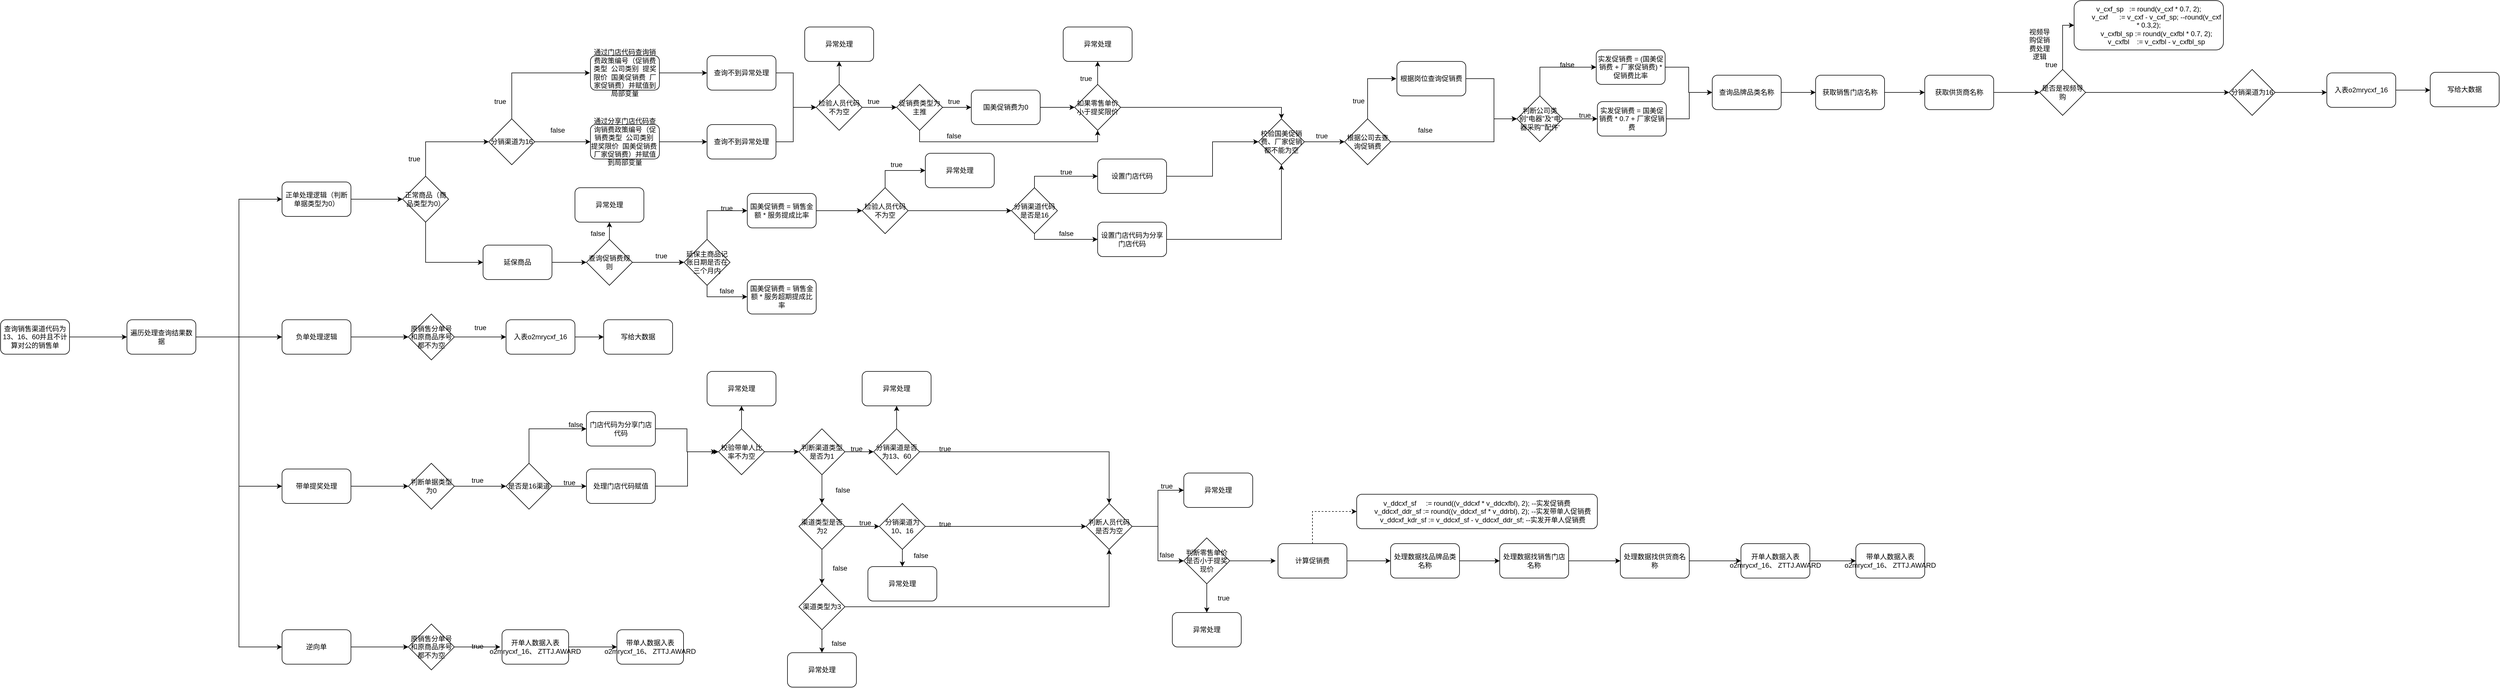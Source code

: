 <mxfile version="12.5.5" type="github"><diagram id="sqfs2KqlwmEzGdgoe-A-" name="Page-1"><mxGraphModel dx="1808" dy="1688" grid="1" gridSize="10" guides="1" tooltips="1" connect="1" arrows="1" fold="1" page="1" pageScale="1" pageWidth="827" pageHeight="1169" math="0" shadow="0"><root><mxCell id="0"/><mxCell id="1" parent="0"/><mxCell id="vy7Fm9Duxz5r3z1LCzuk-2" style="edgeStyle=orthogonalEdgeStyle;rounded=0;orthogonalLoop=1;jettySize=auto;html=1;" edge="1" parent="1" source="vy7Fm9Duxz5r3z1LCzuk-1"><mxGeometry relative="1" as="geometry"><mxPoint x="150" y="370" as="targetPoint"/></mxGeometry></mxCell><mxCell id="vy7Fm9Duxz5r3z1LCzuk-1" value="查询销售渠道代码为13、16、60并且不计算对公的销售单" style="rounded=1;whiteSpace=wrap;html=1;" vertex="1" parent="1"><mxGeometry x="-70" y="340" width="120" height="60" as="geometry"/></mxCell><mxCell id="vy7Fm9Duxz5r3z1LCzuk-9" style="edgeStyle=orthogonalEdgeStyle;rounded=0;orthogonalLoop=1;jettySize=auto;html=1;entryX=0;entryY=0.5;entryDx=0;entryDy=0;" edge="1" parent="1" source="vy7Fm9Duxz5r3z1LCzuk-3" target="vy7Fm9Duxz5r3z1LCzuk-6"><mxGeometry relative="1" as="geometry"/></mxCell><mxCell id="vy7Fm9Duxz5r3z1LCzuk-10" style="edgeStyle=orthogonalEdgeStyle;rounded=0;orthogonalLoop=1;jettySize=auto;html=1;entryX=0;entryY=0.5;entryDx=0;entryDy=0;" edge="1" parent="1" source="vy7Fm9Duxz5r3z1LCzuk-3" target="vy7Fm9Duxz5r3z1LCzuk-5"><mxGeometry relative="1" as="geometry"/></mxCell><mxCell id="vy7Fm9Duxz5r3z1LCzuk-11" style="edgeStyle=orthogonalEdgeStyle;rounded=0;orthogonalLoop=1;jettySize=auto;html=1;entryX=0;entryY=0.5;entryDx=0;entryDy=0;" edge="1" parent="1" source="vy7Fm9Duxz5r3z1LCzuk-3" target="vy7Fm9Duxz5r3z1LCzuk-7"><mxGeometry relative="1" as="geometry"/></mxCell><mxCell id="vy7Fm9Duxz5r3z1LCzuk-155" style="edgeStyle=orthogonalEdgeStyle;rounded=0;orthogonalLoop=1;jettySize=auto;html=1;entryX=0;entryY=0.5;entryDx=0;entryDy=0;" edge="1" parent="1" source="vy7Fm9Duxz5r3z1LCzuk-3" target="vy7Fm9Duxz5r3z1LCzuk-8"><mxGeometry relative="1" as="geometry"/></mxCell><mxCell id="vy7Fm9Duxz5r3z1LCzuk-3" value="遍历处理查询结果数据" style="rounded=1;whiteSpace=wrap;html=1;" vertex="1" parent="1"><mxGeometry x="150" y="340" width="120" height="60" as="geometry"/></mxCell><mxCell id="vy7Fm9Duxz5r3z1LCzuk-12" style="edgeStyle=orthogonalEdgeStyle;rounded=0;orthogonalLoop=1;jettySize=auto;html=1;" edge="1" parent="1" source="vy7Fm9Duxz5r3z1LCzuk-5"><mxGeometry relative="1" as="geometry"><mxPoint x="630" y="130" as="targetPoint"/></mxGeometry></mxCell><mxCell id="vy7Fm9Duxz5r3z1LCzuk-5" value="正单处理逻辑（判断单据类型为0）" style="rounded=1;whiteSpace=wrap;html=1;" vertex="1" parent="1"><mxGeometry x="420" y="100" width="120" height="60" as="geometry"/></mxCell><mxCell id="vy7Fm9Duxz5r3z1LCzuk-148" style="edgeStyle=orthogonalEdgeStyle;rounded=0;orthogonalLoop=1;jettySize=auto;html=1;" edge="1" parent="1" source="vy7Fm9Duxz5r3z1LCzuk-6"><mxGeometry relative="1" as="geometry"><mxPoint x="640" y="370" as="targetPoint"/></mxGeometry></mxCell><mxCell id="vy7Fm9Duxz5r3z1LCzuk-6" value="负单处理逻辑" style="rounded=1;whiteSpace=wrap;html=1;" vertex="1" parent="1"><mxGeometry x="420" y="340" width="120" height="60" as="geometry"/></mxCell><mxCell id="vy7Fm9Duxz5r3z1LCzuk-159" style="edgeStyle=orthogonalEdgeStyle;rounded=0;orthogonalLoop=1;jettySize=auto;html=1;" edge="1" parent="1" source="vy7Fm9Duxz5r3z1LCzuk-7"><mxGeometry relative="1" as="geometry"><mxPoint x="640" y="630" as="targetPoint"/></mxGeometry></mxCell><mxCell id="vy7Fm9Duxz5r3z1LCzuk-7" value="带单提奖处理" style="rounded=1;whiteSpace=wrap;html=1;" vertex="1" parent="1"><mxGeometry x="420" y="600" width="120" height="60" as="geometry"/></mxCell><mxCell id="vy7Fm9Duxz5r3z1LCzuk-238" style="edgeStyle=orthogonalEdgeStyle;rounded=0;orthogonalLoop=1;jettySize=auto;html=1;" edge="1" parent="1" source="vy7Fm9Duxz5r3z1LCzuk-8"><mxGeometry relative="1" as="geometry"><mxPoint x="640" y="910" as="targetPoint"/></mxGeometry></mxCell><mxCell id="vy7Fm9Duxz5r3z1LCzuk-8" value="逆向单" style="rounded=1;whiteSpace=wrap;html=1;" vertex="1" parent="1"><mxGeometry x="420" y="880" width="120" height="60" as="geometry"/></mxCell><mxCell id="vy7Fm9Duxz5r3z1LCzuk-14" style="edgeStyle=orthogonalEdgeStyle;rounded=0;orthogonalLoop=1;jettySize=auto;html=1;" edge="1" parent="1" source="vy7Fm9Duxz5r3z1LCzuk-13"><mxGeometry relative="1" as="geometry"><mxPoint x="780" y="30" as="targetPoint"/><Array as="points"><mxPoint x="670" y="30"/></Array></mxGeometry></mxCell><mxCell id="vy7Fm9Duxz5r3z1LCzuk-60" style="edgeStyle=orthogonalEdgeStyle;rounded=0;orthogonalLoop=1;jettySize=auto;html=1;entryX=0;entryY=0.5;entryDx=0;entryDy=0;" edge="1" parent="1" source="vy7Fm9Duxz5r3z1LCzuk-13" target="vy7Fm9Duxz5r3z1LCzuk-59"><mxGeometry relative="1" as="geometry"><Array as="points"><mxPoint x="670" y="240"/></Array></mxGeometry></mxCell><mxCell id="vy7Fm9Duxz5r3z1LCzuk-13" value="正常商品（商品类型为0）" style="rhombus;whiteSpace=wrap;html=1;" vertex="1" parent="1"><mxGeometry x="630" y="90" width="80" height="80" as="geometry"/></mxCell><mxCell id="vy7Fm9Duxz5r3z1LCzuk-17" value="true" style="text;html=1;align=center;verticalAlign=middle;resizable=0;points=[];autosize=1;" vertex="1" parent="1"><mxGeometry x="630" y="50" width="40" height="20" as="geometry"/></mxCell><mxCell id="vy7Fm9Duxz5r3z1LCzuk-19" style="edgeStyle=orthogonalEdgeStyle;rounded=0;orthogonalLoop=1;jettySize=auto;html=1;" edge="1" parent="1" source="vy7Fm9Duxz5r3z1LCzuk-18"><mxGeometry relative="1" as="geometry"><mxPoint x="956" y="-90" as="targetPoint"/><Array as="points"><mxPoint x="820" y="-90"/></Array></mxGeometry></mxCell><mxCell id="vy7Fm9Duxz5r3z1LCzuk-24" style="edgeStyle=orthogonalEdgeStyle;rounded=0;orthogonalLoop=1;jettySize=auto;html=1;entryX=0;entryY=0.5;entryDx=0;entryDy=0;" edge="1" parent="1" source="vy7Fm9Duxz5r3z1LCzuk-18" target="vy7Fm9Duxz5r3z1LCzuk-25"><mxGeometry relative="1" as="geometry"><mxPoint x="950" y="30" as="targetPoint"/></mxGeometry></mxCell><mxCell id="vy7Fm9Duxz5r3z1LCzuk-18" value="分销渠道为16" style="rhombus;whiteSpace=wrap;html=1;" vertex="1" parent="1"><mxGeometry x="780" y="-10" width="80" height="80" as="geometry"/></mxCell><mxCell id="vy7Fm9Duxz5r3z1LCzuk-22" style="edgeStyle=orthogonalEdgeStyle;rounded=0;orthogonalLoop=1;jettySize=auto;html=1;" edge="1" parent="1" source="vy7Fm9Duxz5r3z1LCzuk-20"><mxGeometry relative="1" as="geometry"><mxPoint x="1160" y="-90" as="targetPoint"/></mxGeometry></mxCell><mxCell id="vy7Fm9Duxz5r3z1LCzuk-20" value="通过门店代码查询销费政策编号（促销费类型&amp;nbsp; 公司类别&amp;nbsp; 提奖限价&amp;nbsp; 国美促销费&amp;nbsp; 厂家促销费）并赋值到局部变量" style="rounded=1;whiteSpace=wrap;html=1;" vertex="1" parent="1"><mxGeometry x="957" y="-120" width="120" height="60" as="geometry"/></mxCell><mxCell id="vy7Fm9Duxz5r3z1LCzuk-43" style="edgeStyle=orthogonalEdgeStyle;rounded=0;orthogonalLoop=1;jettySize=auto;html=1;entryX=0;entryY=0.5;entryDx=0;entryDy=0;" edge="1" parent="1" source="vy7Fm9Duxz5r3z1LCzuk-23" target="vy7Fm9Duxz5r3z1LCzuk-37"><mxGeometry relative="1" as="geometry"><Array as="points"><mxPoint x="1310" y="-90"/><mxPoint x="1310" y="-30"/></Array></mxGeometry></mxCell><mxCell id="vy7Fm9Duxz5r3z1LCzuk-23" value="查询不到异常处理" style="rounded=1;whiteSpace=wrap;html=1;" vertex="1" parent="1"><mxGeometry x="1160" y="-120" width="120" height="60" as="geometry"/></mxCell><mxCell id="vy7Fm9Duxz5r3z1LCzuk-28" style="edgeStyle=orthogonalEdgeStyle;rounded=0;orthogonalLoop=1;jettySize=auto;html=1;" edge="1" parent="1" source="vy7Fm9Duxz5r3z1LCzuk-25"><mxGeometry relative="1" as="geometry"><mxPoint x="1160" y="30" as="targetPoint"/></mxGeometry></mxCell><mxCell id="vy7Fm9Duxz5r3z1LCzuk-25" value="通过分享门店代码查询销费政策编号（促销费类型&amp;nbsp; 公司类别&amp;nbsp; 提奖限价&amp;nbsp; 国美促销费&amp;nbsp; 厂家促销费）并赋值到局部变量" style="rounded=1;whiteSpace=wrap;html=1;" vertex="1" parent="1"><mxGeometry x="957" width="120" height="60" as="geometry"/></mxCell><mxCell id="vy7Fm9Duxz5r3z1LCzuk-44" style="edgeStyle=orthogonalEdgeStyle;rounded=0;orthogonalLoop=1;jettySize=auto;html=1;" edge="1" parent="1" source="vy7Fm9Duxz5r3z1LCzuk-29"><mxGeometry relative="1" as="geometry"><mxPoint x="1350" y="-30" as="targetPoint"/><Array as="points"><mxPoint x="1310" y="30"/><mxPoint x="1310" y="-30"/></Array></mxGeometry></mxCell><mxCell id="vy7Fm9Duxz5r3z1LCzuk-29" value="查询不到异常处理" style="rounded=1;whiteSpace=wrap;html=1;" vertex="1" parent="1"><mxGeometry x="1160" width="120" height="60" as="geometry"/></mxCell><mxCell id="vy7Fm9Duxz5r3z1LCzuk-30" value="true" style="text;html=1;strokeColor=none;fillColor=none;align=center;verticalAlign=middle;whiteSpace=wrap;rounded=0;" vertex="1" parent="1"><mxGeometry x="780" y="-50" width="40" height="20" as="geometry"/></mxCell><mxCell id="vy7Fm9Duxz5r3z1LCzuk-31" value="false" style="text;html=1;strokeColor=none;fillColor=none;align=center;verticalAlign=middle;whiteSpace=wrap;rounded=0;" vertex="1" parent="1"><mxGeometry x="880" width="40" height="20" as="geometry"/></mxCell><mxCell id="vy7Fm9Duxz5r3z1LCzuk-38" style="edgeStyle=orthogonalEdgeStyle;rounded=0;orthogonalLoop=1;jettySize=auto;html=1;" edge="1" parent="1" source="vy7Fm9Duxz5r3z1LCzuk-37"><mxGeometry relative="1" as="geometry"><mxPoint x="1490" y="-30" as="targetPoint"/></mxGeometry></mxCell><mxCell id="vy7Fm9Duxz5r3z1LCzuk-46" style="edgeStyle=orthogonalEdgeStyle;rounded=0;orthogonalLoop=1;jettySize=auto;html=1;" edge="1" parent="1" source="vy7Fm9Duxz5r3z1LCzuk-37"><mxGeometry relative="1" as="geometry"><mxPoint x="1390" y="-110" as="targetPoint"/></mxGeometry></mxCell><mxCell id="vy7Fm9Duxz5r3z1LCzuk-37" value="检验人员代码不为空" style="rhombus;whiteSpace=wrap;html=1;" vertex="1" parent="1"><mxGeometry x="1350" y="-70" width="80" height="80" as="geometry"/></mxCell><mxCell id="vy7Fm9Duxz5r3z1LCzuk-40" style="edgeStyle=orthogonalEdgeStyle;rounded=0;orthogonalLoop=1;jettySize=auto;html=1;" edge="1" parent="1" source="vy7Fm9Duxz5r3z1LCzuk-39"><mxGeometry relative="1" as="geometry"><mxPoint x="1620" y="-30" as="targetPoint"/></mxGeometry></mxCell><mxCell id="vy7Fm9Duxz5r3z1LCzuk-52" style="edgeStyle=orthogonalEdgeStyle;rounded=0;orthogonalLoop=1;jettySize=auto;html=1;entryX=0.5;entryY=1;entryDx=0;entryDy=0;" edge="1" parent="1" source="vy7Fm9Duxz5r3z1LCzuk-39" target="vy7Fm9Duxz5r3z1LCzuk-49"><mxGeometry relative="1" as="geometry"><Array as="points"><mxPoint x="1530" y="30"/><mxPoint x="1840" y="30"/></Array></mxGeometry></mxCell><mxCell id="vy7Fm9Duxz5r3z1LCzuk-39" value="促销费类型为主推" style="rhombus;whiteSpace=wrap;html=1;" vertex="1" parent="1"><mxGeometry x="1490" y="-70" width="80" height="80" as="geometry"/></mxCell><mxCell id="vy7Fm9Duxz5r3z1LCzuk-41" value="true" style="text;html=1;strokeColor=none;fillColor=none;align=center;verticalAlign=middle;whiteSpace=wrap;rounded=0;" vertex="1" parent="1"><mxGeometry x="1570" y="-50" width="40" height="20" as="geometry"/></mxCell><mxCell id="vy7Fm9Duxz5r3z1LCzuk-48" style="edgeStyle=orthogonalEdgeStyle;rounded=0;orthogonalLoop=1;jettySize=auto;html=1;" edge="1" parent="1" source="vy7Fm9Duxz5r3z1LCzuk-42"><mxGeometry relative="1" as="geometry"><mxPoint x="1800" y="-30" as="targetPoint"/></mxGeometry></mxCell><mxCell id="vy7Fm9Duxz5r3z1LCzuk-42" value="国美促销费为0" style="rounded=1;whiteSpace=wrap;html=1;" vertex="1" parent="1"><mxGeometry x="1620" y="-60" width="120" height="60" as="geometry"/></mxCell><mxCell id="vy7Fm9Duxz5r3z1LCzuk-45" value="true" style="text;html=1;strokeColor=none;fillColor=none;align=center;verticalAlign=middle;whiteSpace=wrap;rounded=0;" vertex="1" parent="1"><mxGeometry x="1430" y="-50" width="40" height="20" as="geometry"/></mxCell><mxCell id="vy7Fm9Duxz5r3z1LCzuk-47" value="异常处理" style="rounded=1;whiteSpace=wrap;html=1;" vertex="1" parent="1"><mxGeometry x="1330" y="-170" width="120" height="60" as="geometry"/></mxCell><mxCell id="vy7Fm9Duxz5r3z1LCzuk-53" style="edgeStyle=orthogonalEdgeStyle;rounded=0;orthogonalLoop=1;jettySize=auto;html=1;" edge="1" parent="1" source="vy7Fm9Duxz5r3z1LCzuk-49"><mxGeometry relative="1" as="geometry"><mxPoint x="1840" y="-110" as="targetPoint"/></mxGeometry></mxCell><mxCell id="vy7Fm9Duxz5r3z1LCzuk-101" style="edgeStyle=orthogonalEdgeStyle;rounded=0;orthogonalLoop=1;jettySize=auto;html=1;entryX=0.5;entryY=0;entryDx=0;entryDy=0;" edge="1" parent="1" source="vy7Fm9Duxz5r3z1LCzuk-49" target="vy7Fm9Duxz5r3z1LCzuk-100"><mxGeometry relative="1" as="geometry"/></mxCell><mxCell id="vy7Fm9Duxz5r3z1LCzuk-49" value="如果零售单价小于提奖限价" style="rhombus;whiteSpace=wrap;html=1;" vertex="1" parent="1"><mxGeometry x="1800" y="-70" width="80" height="80" as="geometry"/></mxCell><mxCell id="vy7Fm9Duxz5r3z1LCzuk-51" value="false" style="text;html=1;strokeColor=none;fillColor=none;align=center;verticalAlign=middle;whiteSpace=wrap;rounded=0;" vertex="1" parent="1"><mxGeometry x="1570" y="10" width="40" height="20" as="geometry"/></mxCell><mxCell id="vy7Fm9Duxz5r3z1LCzuk-54" value="异常处理" style="rounded=1;whiteSpace=wrap;html=1;" vertex="1" parent="1"><mxGeometry x="1780" y="-170" width="120" height="60" as="geometry"/></mxCell><mxCell id="vy7Fm9Duxz5r3z1LCzuk-55" value="true" style="text;html=1;strokeColor=none;fillColor=none;align=center;verticalAlign=middle;whiteSpace=wrap;rounded=0;" vertex="1" parent="1"><mxGeometry x="1800" y="-90" width="40" height="20" as="geometry"/></mxCell><mxCell id="vy7Fm9Duxz5r3z1LCzuk-61" style="edgeStyle=orthogonalEdgeStyle;rounded=0;orthogonalLoop=1;jettySize=auto;html=1;" edge="1" parent="1" source="vy7Fm9Duxz5r3z1LCzuk-59"><mxGeometry relative="1" as="geometry"><mxPoint x="950" y="240" as="targetPoint"/></mxGeometry></mxCell><mxCell id="vy7Fm9Duxz5r3z1LCzuk-59" value="延保商品" style="rounded=1;whiteSpace=wrap;html=1;" vertex="1" parent="1"><mxGeometry x="770" y="210" width="120" height="60" as="geometry"/></mxCell><mxCell id="vy7Fm9Duxz5r3z1LCzuk-64" style="edgeStyle=orthogonalEdgeStyle;rounded=0;orthogonalLoop=1;jettySize=auto;html=1;" edge="1" parent="1" source="vy7Fm9Duxz5r3z1LCzuk-62"><mxGeometry relative="1" as="geometry"><mxPoint x="990" y="170" as="targetPoint"/></mxGeometry></mxCell><mxCell id="vy7Fm9Duxz5r3z1LCzuk-68" style="edgeStyle=orthogonalEdgeStyle;rounded=0;orthogonalLoop=1;jettySize=auto;html=1;" edge="1" parent="1" source="vy7Fm9Duxz5r3z1LCzuk-62"><mxGeometry relative="1" as="geometry"><mxPoint x="1120" y="240" as="targetPoint"/></mxGeometry></mxCell><mxCell id="vy7Fm9Duxz5r3z1LCzuk-62" value="查询促销费规则" style="rhombus;whiteSpace=wrap;html=1;" vertex="1" parent="1"><mxGeometry x="950" y="200" width="80" height="80" as="geometry"/></mxCell><mxCell id="vy7Fm9Duxz5r3z1LCzuk-65" value="false" style="text;html=1;strokeColor=none;fillColor=none;align=center;verticalAlign=middle;whiteSpace=wrap;rounded=0;" vertex="1" parent="1"><mxGeometry x="950" y="180" width="40" height="20" as="geometry"/></mxCell><mxCell id="vy7Fm9Duxz5r3z1LCzuk-66" value="异常处理" style="rounded=1;whiteSpace=wrap;html=1;" vertex="1" parent="1"><mxGeometry x="930" y="110" width="120" height="60" as="geometry"/></mxCell><mxCell id="vy7Fm9Duxz5r3z1LCzuk-69" value="true" style="text;html=1;align=center;verticalAlign=middle;resizable=0;points=[];autosize=1;" vertex="1" parent="1"><mxGeometry x="1060" y="219" width="40" height="20" as="geometry"/></mxCell><mxCell id="vy7Fm9Duxz5r3z1LCzuk-72" style="edgeStyle=orthogonalEdgeStyle;rounded=0;orthogonalLoop=1;jettySize=auto;html=1;entryX=0;entryY=0.5;entryDx=0;entryDy=0;" edge="1" parent="1" source="vy7Fm9Duxz5r3z1LCzuk-71" target="vy7Fm9Duxz5r3z1LCzuk-73"><mxGeometry relative="1" as="geometry"><mxPoint x="1160" y="150" as="targetPoint"/><Array as="points"><mxPoint x="1160" y="150"/></Array></mxGeometry></mxCell><mxCell id="vy7Fm9Duxz5r3z1LCzuk-78" style="edgeStyle=orthogonalEdgeStyle;rounded=0;orthogonalLoop=1;jettySize=auto;html=1;entryX=0;entryY=0.5;entryDx=0;entryDy=0;" edge="1" parent="1" source="vy7Fm9Duxz5r3z1LCzuk-71" target="vy7Fm9Duxz5r3z1LCzuk-76"><mxGeometry relative="1" as="geometry"><Array as="points"><mxPoint x="1160" y="300"/></Array></mxGeometry></mxCell><mxCell id="vy7Fm9Duxz5r3z1LCzuk-71" value="延保主商品记账日期是否在三个月内" style="rhombus;whiteSpace=wrap;html=1;" vertex="1" parent="1"><mxGeometry x="1120" y="200" width="80" height="80" as="geometry"/></mxCell><mxCell id="vy7Fm9Duxz5r3z1LCzuk-80" style="edgeStyle=orthogonalEdgeStyle;rounded=0;orthogonalLoop=1;jettySize=auto;html=1;" edge="1" parent="1" source="vy7Fm9Duxz5r3z1LCzuk-73"><mxGeometry relative="1" as="geometry"><mxPoint x="1430" y="150" as="targetPoint"/></mxGeometry></mxCell><mxCell id="vy7Fm9Duxz5r3z1LCzuk-73" value="国美促销费 = 销售金额 * 服务提成比率" style="rounded=1;whiteSpace=wrap;html=1;" vertex="1" parent="1"><mxGeometry x="1230" y="120" width="120" height="60" as="geometry"/></mxCell><mxCell id="vy7Fm9Duxz5r3z1LCzuk-74" value="true" style="text;html=1;align=center;verticalAlign=middle;resizable=0;points=[];autosize=1;" vertex="1" parent="1"><mxGeometry x="1174" y="136" width="40" height="20" as="geometry"/></mxCell><mxCell id="vy7Fm9Duxz5r3z1LCzuk-76" value="国美促销费 = 销售金额 * 服务超期提成比率" style="rounded=1;whiteSpace=wrap;html=1;" vertex="1" parent="1"><mxGeometry x="1230" y="270" width="120" height="60" as="geometry"/></mxCell><mxCell id="vy7Fm9Duxz5r3z1LCzuk-79" value="false" style="text;html=1;align=center;verticalAlign=middle;resizable=0;points=[];autosize=1;" vertex="1" parent="1"><mxGeometry x="1174" y="280" width="40" height="20" as="geometry"/></mxCell><mxCell id="vy7Fm9Duxz5r3z1LCzuk-83" style="edgeStyle=orthogonalEdgeStyle;rounded=0;orthogonalLoop=1;jettySize=auto;html=1;entryX=0;entryY=0.5;entryDx=0;entryDy=0;" edge="1" parent="1" source="vy7Fm9Duxz5r3z1LCzuk-81" target="vy7Fm9Duxz5r3z1LCzuk-82"><mxGeometry relative="1" as="geometry"><Array as="points"><mxPoint x="1470" y="80"/></Array></mxGeometry></mxCell><mxCell id="vy7Fm9Duxz5r3z1LCzuk-87" style="edgeStyle=orthogonalEdgeStyle;rounded=0;orthogonalLoop=1;jettySize=auto;html=1;" edge="1" parent="1" source="vy7Fm9Duxz5r3z1LCzuk-81"><mxGeometry relative="1" as="geometry"><mxPoint x="1690" y="150" as="targetPoint"/></mxGeometry></mxCell><mxCell id="vy7Fm9Duxz5r3z1LCzuk-81" value="检验人员代码不为空" style="rhombus;whiteSpace=wrap;html=1;" vertex="1" parent="1"><mxGeometry x="1430" y="110" width="80" height="80" as="geometry"/></mxCell><mxCell id="vy7Fm9Duxz5r3z1LCzuk-82" value="异常处理" style="rounded=1;whiteSpace=wrap;html=1;" vertex="1" parent="1"><mxGeometry x="1540" y="50" width="120" height="60" as="geometry"/></mxCell><mxCell id="vy7Fm9Duxz5r3z1LCzuk-84" value="true" style="text;html=1;strokeColor=none;fillColor=none;align=center;verticalAlign=middle;whiteSpace=wrap;rounded=0;" vertex="1" parent="1"><mxGeometry x="1470" y="60" width="40" height="20" as="geometry"/></mxCell><mxCell id="vy7Fm9Duxz5r3z1LCzuk-90" style="edgeStyle=orthogonalEdgeStyle;rounded=0;orthogonalLoop=1;jettySize=auto;html=1;" edge="1" parent="1" source="vy7Fm9Duxz5r3z1LCzuk-88"><mxGeometry relative="1" as="geometry"><mxPoint x="1840" y="90" as="targetPoint"/><Array as="points"><mxPoint x="1730" y="90"/></Array></mxGeometry></mxCell><mxCell id="vy7Fm9Duxz5r3z1LCzuk-94" style="edgeStyle=orthogonalEdgeStyle;rounded=0;orthogonalLoop=1;jettySize=auto;html=1;" edge="1" parent="1" source="vy7Fm9Duxz5r3z1LCzuk-88" target="vy7Fm9Duxz5r3z1LCzuk-93"><mxGeometry relative="1" as="geometry"><Array as="points"><mxPoint x="1730" y="200"/></Array></mxGeometry></mxCell><mxCell id="vy7Fm9Duxz5r3z1LCzuk-88" value="分销渠道代码是否是16" style="rhombus;whiteSpace=wrap;html=1;" vertex="1" parent="1"><mxGeometry x="1690" y="110" width="80" height="80" as="geometry"/></mxCell><mxCell id="vy7Fm9Duxz5r3z1LCzuk-102" style="edgeStyle=orthogonalEdgeStyle;rounded=0;orthogonalLoop=1;jettySize=auto;html=1;entryX=0;entryY=0.5;entryDx=0;entryDy=0;" edge="1" parent="1" source="vy7Fm9Duxz5r3z1LCzuk-91" target="vy7Fm9Duxz5r3z1LCzuk-100"><mxGeometry relative="1" as="geometry"/></mxCell><mxCell id="vy7Fm9Duxz5r3z1LCzuk-91" value="设置门店代码" style="rounded=1;whiteSpace=wrap;html=1;" vertex="1" parent="1"><mxGeometry x="1840" y="60" width="120" height="60" as="geometry"/></mxCell><mxCell id="vy7Fm9Duxz5r3z1LCzuk-92" value="true" style="text;html=1;align=center;verticalAlign=middle;resizable=0;points=[];autosize=1;" vertex="1" parent="1"><mxGeometry x="1765" y="73" width="40" height="20" as="geometry"/></mxCell><mxCell id="vy7Fm9Duxz5r3z1LCzuk-103" style="edgeStyle=orthogonalEdgeStyle;rounded=0;orthogonalLoop=1;jettySize=auto;html=1;entryX=0.5;entryY=1;entryDx=0;entryDy=0;" edge="1" parent="1" source="vy7Fm9Duxz5r3z1LCzuk-93" target="vy7Fm9Duxz5r3z1LCzuk-100"><mxGeometry relative="1" as="geometry"/></mxCell><mxCell id="vy7Fm9Duxz5r3z1LCzuk-93" value="设置门店代码为分享门店代码" style="rounded=1;whiteSpace=wrap;html=1;" vertex="1" parent="1"><mxGeometry x="1840" y="170" width="120" height="60" as="geometry"/></mxCell><mxCell id="vy7Fm9Duxz5r3z1LCzuk-99" value="false" style="text;html=1;align=center;verticalAlign=middle;resizable=0;points=[];autosize=1;" vertex="1" parent="1"><mxGeometry x="1765" y="180" width="40" height="20" as="geometry"/></mxCell><mxCell id="vy7Fm9Duxz5r3z1LCzuk-104" style="edgeStyle=orthogonalEdgeStyle;rounded=0;orthogonalLoop=1;jettySize=auto;html=1;" edge="1" parent="1" source="vy7Fm9Duxz5r3z1LCzuk-100"><mxGeometry relative="1" as="geometry"><mxPoint x="2270" y="30" as="targetPoint"/></mxGeometry></mxCell><mxCell id="vy7Fm9Duxz5r3z1LCzuk-100" value="校验国美促销费、厂家促销都不能为空" style="rhombus;whiteSpace=wrap;html=1;" vertex="1" parent="1"><mxGeometry x="2120" y="-10" width="80" height="80" as="geometry"/></mxCell><mxCell id="vy7Fm9Duxz5r3z1LCzuk-105" value="true" style="text;html=1;align=center;verticalAlign=middle;resizable=0;points=[];autosize=1;" vertex="1" parent="1"><mxGeometry x="2210" y="10" width="40" height="20" as="geometry"/></mxCell><mxCell id="vy7Fm9Duxz5r3z1LCzuk-111" style="edgeStyle=orthogonalEdgeStyle;rounded=0;orthogonalLoop=1;jettySize=auto;html=1;" edge="1" parent="1" source="vy7Fm9Duxz5r3z1LCzuk-106"><mxGeometry relative="1" as="geometry"><mxPoint x="2360" y="-80" as="targetPoint"/><Array as="points"><mxPoint x="2310" y="-80"/></Array></mxGeometry></mxCell><mxCell id="vy7Fm9Duxz5r3z1LCzuk-115" style="edgeStyle=orthogonalEdgeStyle;rounded=0;orthogonalLoop=1;jettySize=auto;html=1;" edge="1" parent="1" source="vy7Fm9Duxz5r3z1LCzuk-106"><mxGeometry relative="1" as="geometry"><mxPoint x="2570" y="-10" as="targetPoint"/><Array as="points"><mxPoint x="2530" y="30"/><mxPoint x="2530" y="-10"/></Array></mxGeometry></mxCell><mxCell id="vy7Fm9Duxz5r3z1LCzuk-106" value="根据公司去查询促销费" style="rhombus;whiteSpace=wrap;html=1;" vertex="1" parent="1"><mxGeometry x="2270" y="-10" width="80" height="80" as="geometry"/></mxCell><mxCell id="vy7Fm9Duxz5r3z1LCzuk-114" style="edgeStyle=orthogonalEdgeStyle;rounded=0;orthogonalLoop=1;jettySize=auto;html=1;entryX=0;entryY=0.5;entryDx=0;entryDy=0;" edge="1" parent="1" source="vy7Fm9Duxz5r3z1LCzuk-109" target="vy7Fm9Duxz5r3z1LCzuk-113"><mxGeometry relative="1" as="geometry"><Array as="points"><mxPoint x="2530" y="-80"/><mxPoint x="2530" y="-10"/></Array></mxGeometry></mxCell><mxCell id="vy7Fm9Duxz5r3z1LCzuk-109" value="根据岗位查询促销费" style="rounded=1;whiteSpace=wrap;html=1;" vertex="1" parent="1"><mxGeometry x="2361" y="-110" width="120" height="60" as="geometry"/></mxCell><mxCell id="vy7Fm9Duxz5r3z1LCzuk-110" value="false" style="text;html=1;align=center;verticalAlign=middle;resizable=0;points=[];autosize=1;" vertex="1" parent="1"><mxGeometry x="2390" width="40" height="20" as="geometry"/></mxCell><mxCell id="vy7Fm9Duxz5r3z1LCzuk-112" value="true" style="text;html=1;align=center;verticalAlign=middle;resizable=0;points=[];autosize=1;" vertex="1" parent="1"><mxGeometry x="2274" y="-51" width="40" height="20" as="geometry"/></mxCell><mxCell id="vy7Fm9Duxz5r3z1LCzuk-116" style="edgeStyle=orthogonalEdgeStyle;rounded=0;orthogonalLoop=1;jettySize=auto;html=1;" edge="1" parent="1" source="vy7Fm9Duxz5r3z1LCzuk-113"><mxGeometry relative="1" as="geometry"><mxPoint x="2710" y="-10" as="targetPoint"/></mxGeometry></mxCell><mxCell id="vy7Fm9Duxz5r3z1LCzuk-121" style="edgeStyle=orthogonalEdgeStyle;rounded=0;orthogonalLoop=1;jettySize=auto;html=1;entryX=0;entryY=0.5;entryDx=0;entryDy=0;" edge="1" parent="1" source="vy7Fm9Duxz5r3z1LCzuk-113" target="vy7Fm9Duxz5r3z1LCzuk-120"><mxGeometry relative="1" as="geometry"><Array as="points"><mxPoint x="2610" y="-100"/></Array></mxGeometry></mxCell><mxCell id="vy7Fm9Duxz5r3z1LCzuk-113" value="判断公司类别“电器”及“电器采购”'配件'" style="rhombus;whiteSpace=wrap;html=1;" vertex="1" parent="1"><mxGeometry x="2570" y="-50" width="80" height="80" as="geometry"/></mxCell><mxCell id="vy7Fm9Duxz5r3z1LCzuk-126" style="edgeStyle=orthogonalEdgeStyle;rounded=0;orthogonalLoop=1;jettySize=auto;html=1;entryX=0;entryY=0.5;entryDx=0;entryDy=0;" edge="1" parent="1" source="vy7Fm9Duxz5r3z1LCzuk-117" target="vy7Fm9Duxz5r3z1LCzuk-124"><mxGeometry relative="1" as="geometry"/></mxCell><mxCell id="vy7Fm9Duxz5r3z1LCzuk-117" value="实发促销费 = 国美促销费 * 0.7 + 厂家促销费" style="rounded=1;whiteSpace=wrap;html=1;" vertex="1" parent="1"><mxGeometry x="2710" y="-40" width="120" height="60" as="geometry"/></mxCell><mxCell id="vy7Fm9Duxz5r3z1LCzuk-118" value="true" style="text;html=1;align=center;verticalAlign=middle;resizable=0;points=[];autosize=1;" vertex="1" parent="1"><mxGeometry x="2668" y="-26" width="40" height="20" as="geometry"/></mxCell><mxCell id="vy7Fm9Duxz5r3z1LCzuk-125" style="edgeStyle=orthogonalEdgeStyle;rounded=0;orthogonalLoop=1;jettySize=auto;html=1;entryX=0;entryY=0.5;entryDx=0;entryDy=0;" edge="1" parent="1" source="vy7Fm9Duxz5r3z1LCzuk-120" target="vy7Fm9Duxz5r3z1LCzuk-124"><mxGeometry relative="1" as="geometry"/></mxCell><mxCell id="vy7Fm9Duxz5r3z1LCzuk-120" value="实发促销费 = (国美促销费 + 厂家促销费) * 促销费比率" style="rounded=1;whiteSpace=wrap;html=1;" vertex="1" parent="1"><mxGeometry x="2708" y="-130" width="120" height="60" as="geometry"/></mxCell><mxCell id="vy7Fm9Duxz5r3z1LCzuk-122" value="false" style="text;html=1;align=center;verticalAlign=middle;resizable=0;points=[];autosize=1;" vertex="1" parent="1"><mxGeometry x="2637" y="-114" width="40" height="20" as="geometry"/></mxCell><mxCell id="vy7Fm9Duxz5r3z1LCzuk-127" style="edgeStyle=orthogonalEdgeStyle;rounded=0;orthogonalLoop=1;jettySize=auto;html=1;" edge="1" parent="1" source="vy7Fm9Duxz5r3z1LCzuk-124"><mxGeometry relative="1" as="geometry"><mxPoint x="3090" y="-56" as="targetPoint"/></mxGeometry></mxCell><mxCell id="vy7Fm9Duxz5r3z1LCzuk-124" value="查询品牌品类名称" style="rounded=1;whiteSpace=wrap;html=1;" vertex="1" parent="1"><mxGeometry x="2910" y="-86" width="120" height="60" as="geometry"/></mxCell><mxCell id="vy7Fm9Duxz5r3z1LCzuk-129" style="edgeStyle=orthogonalEdgeStyle;rounded=0;orthogonalLoop=1;jettySize=auto;html=1;" edge="1" parent="1" source="vy7Fm9Duxz5r3z1LCzuk-128"><mxGeometry relative="1" as="geometry"><mxPoint x="3280" y="-56" as="targetPoint"/></mxGeometry></mxCell><mxCell id="vy7Fm9Duxz5r3z1LCzuk-128" value="获取销售门店名称" style="rounded=1;whiteSpace=wrap;html=1;" vertex="1" parent="1"><mxGeometry x="3090" y="-86" width="120" height="60" as="geometry"/></mxCell><mxCell id="vy7Fm9Duxz5r3z1LCzuk-132" style="edgeStyle=orthogonalEdgeStyle;rounded=0;orthogonalLoop=1;jettySize=auto;html=1;entryX=0;entryY=0.5;entryDx=0;entryDy=0;" edge="1" parent="1" source="vy7Fm9Duxz5r3z1LCzuk-130"><mxGeometry relative="1" as="geometry"><mxPoint x="3480" y="-56" as="targetPoint"/></mxGeometry></mxCell><mxCell id="vy7Fm9Duxz5r3z1LCzuk-130" value="获取供货商名称" style="rounded=1;whiteSpace=wrap;html=1;" vertex="1" parent="1"><mxGeometry x="3280" y="-86" width="120" height="60" as="geometry"/></mxCell><mxCell id="vy7Fm9Duxz5r3z1LCzuk-138" style="edgeStyle=orthogonalEdgeStyle;rounded=0;orthogonalLoop=1;jettySize=auto;html=1;entryX=0;entryY=0.5;entryDx=0;entryDy=0;" edge="1" parent="1" source="vy7Fm9Duxz5r3z1LCzuk-133" target="vy7Fm9Duxz5r3z1LCzuk-135"><mxGeometry relative="1" as="geometry"/></mxCell><mxCell id="vy7Fm9Duxz5r3z1LCzuk-141" style="edgeStyle=orthogonalEdgeStyle;rounded=0;orthogonalLoop=1;jettySize=auto;html=1;" edge="1" parent="1" source="vy7Fm9Duxz5r3z1LCzuk-133"><mxGeometry relative="1" as="geometry"><mxPoint x="3810" y="-56" as="targetPoint"/></mxGeometry></mxCell><mxCell id="vy7Fm9Duxz5r3z1LCzuk-133" value="是否是视频导购" style="rhombus;whiteSpace=wrap;html=1;" vertex="1" parent="1"><mxGeometry x="3480" y="-96" width="80" height="80" as="geometry"/></mxCell><mxCell id="vy7Fm9Duxz5r3z1LCzuk-135" value="&lt;div&gt;v_cxf_sp&amp;nbsp; &amp;nbsp;:= round(v_cxf * 0.7, 2);&lt;/div&gt;&lt;div&gt;&amp;nbsp; &amp;nbsp; &amp;nbsp; &amp;nbsp; v_cxf&amp;nbsp; &amp;nbsp; &amp;nbsp; := v_cxf - v_cxf_sp; --round(v_cxf * 0.3,2);&lt;/div&gt;&lt;div&gt;&amp;nbsp; &amp;nbsp; &amp;nbsp; &amp;nbsp; v_cxfbl_sp := round(v_cxfbl * 0.7, 2);&lt;/div&gt;&lt;div&gt;&amp;nbsp; &amp;nbsp; &amp;nbsp; &amp;nbsp; v_cxfbl&amp;nbsp; &amp;nbsp; := v_cxfbl - v_cxfbl_sp&lt;/div&gt;" style="rounded=1;whiteSpace=wrap;html=1;" vertex="1" parent="1"><mxGeometry x="3540" y="-216" width="260" height="86" as="geometry"/></mxCell><mxCell id="vy7Fm9Duxz5r3z1LCzuk-139" value="视频导购促销费处理逻辑" style="text;html=1;strokeColor=none;fillColor=none;align=center;verticalAlign=middle;whiteSpace=wrap;rounded=0;" vertex="1" parent="1"><mxGeometry x="3460" y="-150" width="40" height="20" as="geometry"/></mxCell><mxCell id="vy7Fm9Duxz5r3z1LCzuk-140" value="true" style="text;html=1;align=center;verticalAlign=middle;resizable=0;points=[];autosize=1;" vertex="1" parent="1"><mxGeometry x="3480" y="-114" width="40" height="20" as="geometry"/></mxCell><mxCell id="vy7Fm9Duxz5r3z1LCzuk-143" style="edgeStyle=orthogonalEdgeStyle;rounded=0;orthogonalLoop=1;jettySize=auto;html=1;" edge="1" parent="1" source="vy7Fm9Duxz5r3z1LCzuk-142"><mxGeometry relative="1" as="geometry"><mxPoint x="3980" y="-56" as="targetPoint"/></mxGeometry></mxCell><mxCell id="vy7Fm9Duxz5r3z1LCzuk-142" value="分销渠道为16" style="rhombus;whiteSpace=wrap;html=1;" vertex="1" parent="1"><mxGeometry x="3810" y="-96" width="80" height="80" as="geometry"/></mxCell><mxCell id="vy7Fm9Duxz5r3z1LCzuk-146" style="edgeStyle=orthogonalEdgeStyle;rounded=0;orthogonalLoop=1;jettySize=auto;html=1;" edge="1" parent="1" source="vy7Fm9Duxz5r3z1LCzuk-144"><mxGeometry relative="1" as="geometry"><mxPoint x="4160" y="-60" as="targetPoint"/></mxGeometry></mxCell><mxCell id="vy7Fm9Duxz5r3z1LCzuk-144" value="入表o2mrycxf_16" style="rounded=1;whiteSpace=wrap;html=1;" vertex="1" parent="1"><mxGeometry x="3980" y="-90" width="120" height="60" as="geometry"/></mxCell><mxCell id="vy7Fm9Duxz5r3z1LCzuk-147" value="写给大数据" style="rounded=1;whiteSpace=wrap;html=1;" vertex="1" parent="1"><mxGeometry x="4160" y="-91" width="120" height="60" as="geometry"/></mxCell><mxCell id="vy7Fm9Duxz5r3z1LCzuk-150" style="edgeStyle=orthogonalEdgeStyle;rounded=0;orthogonalLoop=1;jettySize=auto;html=1;" edge="1" parent="1" source="vy7Fm9Duxz5r3z1LCzuk-149"><mxGeometry relative="1" as="geometry"><mxPoint x="810" y="370" as="targetPoint"/></mxGeometry></mxCell><mxCell id="vy7Fm9Duxz5r3z1LCzuk-149" value="原销售分单号和原商品序号都不为空" style="rhombus;whiteSpace=wrap;html=1;" vertex="1" parent="1"><mxGeometry x="640" y="330" width="80" height="80" as="geometry"/></mxCell><mxCell id="vy7Fm9Duxz5r3z1LCzuk-151" value="true" style="text;html=1;align=center;verticalAlign=middle;resizable=0;points=[];autosize=1;" vertex="1" parent="1"><mxGeometry x="745" y="344" width="40" height="20" as="geometry"/></mxCell><mxCell id="vy7Fm9Duxz5r3z1LCzuk-153" style="edgeStyle=orthogonalEdgeStyle;rounded=0;orthogonalLoop=1;jettySize=auto;html=1;" edge="1" parent="1" source="vy7Fm9Duxz5r3z1LCzuk-152" target="vy7Fm9Duxz5r3z1LCzuk-154"><mxGeometry relative="1" as="geometry"><mxPoint x="1010" y="370" as="targetPoint"/></mxGeometry></mxCell><mxCell id="vy7Fm9Duxz5r3z1LCzuk-152" value="入表o2mrycxf_16" style="rounded=1;whiteSpace=wrap;html=1;" vertex="1" parent="1"><mxGeometry x="810" y="340" width="120" height="60" as="geometry"/></mxCell><mxCell id="vy7Fm9Duxz5r3z1LCzuk-154" value="写给大数据" style="rounded=1;whiteSpace=wrap;html=1;" vertex="1" parent="1"><mxGeometry x="980" y="340" width="120" height="60" as="geometry"/></mxCell><mxCell id="vy7Fm9Duxz5r3z1LCzuk-161" style="edgeStyle=orthogonalEdgeStyle;rounded=0;orthogonalLoop=1;jettySize=auto;html=1;" edge="1" parent="1" source="vy7Fm9Duxz5r3z1LCzuk-160"><mxGeometry relative="1" as="geometry"><mxPoint x="810" y="630" as="targetPoint"/></mxGeometry></mxCell><mxCell id="vy7Fm9Duxz5r3z1LCzuk-160" value="判断单据类型为0" style="rhombus;whiteSpace=wrap;html=1;" vertex="1" parent="1"><mxGeometry x="640" y="590" width="80" height="80" as="geometry"/></mxCell><mxCell id="vy7Fm9Duxz5r3z1LCzuk-162" value="true" style="text;html=1;align=center;verticalAlign=middle;resizable=0;points=[];autosize=1;" vertex="1" parent="1"><mxGeometry x="740" y="610" width="40" height="20" as="geometry"/></mxCell><mxCell id="vy7Fm9Duxz5r3z1LCzuk-164" style="edgeStyle=orthogonalEdgeStyle;rounded=0;orthogonalLoop=1;jettySize=auto;html=1;" edge="1" parent="1" source="vy7Fm9Duxz5r3z1LCzuk-163"><mxGeometry relative="1" as="geometry"><mxPoint x="950" y="630" as="targetPoint"/></mxGeometry></mxCell><mxCell id="vy7Fm9Duxz5r3z1LCzuk-171" style="edgeStyle=orthogonalEdgeStyle;rounded=0;orthogonalLoop=1;jettySize=auto;html=1;entryX=0;entryY=0.5;entryDx=0;entryDy=0;" edge="1" parent="1" source="vy7Fm9Duxz5r3z1LCzuk-163" target="vy7Fm9Duxz5r3z1LCzuk-170"><mxGeometry relative="1" as="geometry"><Array as="points"><mxPoint x="850" y="530"/></Array></mxGeometry></mxCell><mxCell id="vy7Fm9Duxz5r3z1LCzuk-163" value="是否是16渠道" style="rhombus;whiteSpace=wrap;html=1;" vertex="1" parent="1"><mxGeometry x="810" y="590" width="80" height="80" as="geometry"/></mxCell><mxCell id="vy7Fm9Duxz5r3z1LCzuk-167" value="true" style="text;html=1;align=center;verticalAlign=middle;resizable=0;points=[];autosize=1;" vertex="1" parent="1"><mxGeometry x="900" y="614" width="40" height="20" as="geometry"/></mxCell><mxCell id="vy7Fm9Duxz5r3z1LCzuk-175" style="edgeStyle=orthogonalEdgeStyle;rounded=0;orthogonalLoop=1;jettySize=auto;html=1;" edge="1" parent="1"><mxGeometry relative="1" as="geometry"><mxPoint x="1176.0" y="570" as="targetPoint"/><mxPoint x="1066.0" y="629.931" as="sourcePoint"/><Array as="points"><mxPoint x="1126" y="630"/><mxPoint x="1126" y="570"/></Array></mxGeometry></mxCell><mxCell id="vy7Fm9Duxz5r3z1LCzuk-169" value="处理门店代码赋值" style="rounded=1;whiteSpace=wrap;html=1;" vertex="1" parent="1"><mxGeometry x="950" y="600" width="120" height="60" as="geometry"/></mxCell><mxCell id="vy7Fm9Duxz5r3z1LCzuk-174" style="edgeStyle=orthogonalEdgeStyle;rounded=0;orthogonalLoop=1;jettySize=auto;html=1;entryX=0;entryY=0.5;entryDx=0;entryDy=0;" edge="1" parent="1" source="vy7Fm9Duxz5r3z1LCzuk-170" target="vy7Fm9Duxz5r3z1LCzuk-173"><mxGeometry relative="1" as="geometry"/></mxCell><mxCell id="vy7Fm9Duxz5r3z1LCzuk-170" value="门店代码为分享门店代码" style="rounded=1;whiteSpace=wrap;html=1;" vertex="1" parent="1"><mxGeometry x="950" y="500" width="120" height="60" as="geometry"/></mxCell><mxCell id="vy7Fm9Duxz5r3z1LCzuk-172" value="false" style="text;html=1;align=center;verticalAlign=middle;resizable=0;points=[];autosize=1;" vertex="1" parent="1"><mxGeometry x="911" y="513" width="40" height="20" as="geometry"/></mxCell><mxCell id="vy7Fm9Duxz5r3z1LCzuk-177" style="edgeStyle=orthogonalEdgeStyle;rounded=0;orthogonalLoop=1;jettySize=auto;html=1;" edge="1" parent="1" source="vy7Fm9Duxz5r3z1LCzuk-173"><mxGeometry relative="1" as="geometry"><mxPoint x="1220.0" y="490" as="targetPoint"/></mxGeometry></mxCell><mxCell id="vy7Fm9Duxz5r3z1LCzuk-179" style="edgeStyle=orthogonalEdgeStyle;rounded=0;orthogonalLoop=1;jettySize=auto;html=1;" edge="1" parent="1" source="vy7Fm9Duxz5r3z1LCzuk-173"><mxGeometry relative="1" as="geometry"><mxPoint x="1320.0" y="570" as="targetPoint"/></mxGeometry></mxCell><mxCell id="vy7Fm9Duxz5r3z1LCzuk-173" value="校验带单人比率不为空" style="rhombus;whiteSpace=wrap;html=1;" vertex="1" parent="1"><mxGeometry x="1180" y="530" width="80" height="80" as="geometry"/></mxCell><mxCell id="vy7Fm9Duxz5r3z1LCzuk-178" value="异常处理" style="rounded=1;whiteSpace=wrap;html=1;" vertex="1" parent="1"><mxGeometry x="1160" y="430" width="120" height="60" as="geometry"/></mxCell><mxCell id="vy7Fm9Duxz5r3z1LCzuk-181" style="edgeStyle=orthogonalEdgeStyle;rounded=0;orthogonalLoop=1;jettySize=auto;html=1;" edge="1" parent="1" source="vy7Fm9Duxz5r3z1LCzuk-180"><mxGeometry relative="1" as="geometry"><mxPoint x="1450.0" y="570" as="targetPoint"/></mxGeometry></mxCell><mxCell id="vy7Fm9Duxz5r3z1LCzuk-189" style="edgeStyle=orthogonalEdgeStyle;rounded=0;orthogonalLoop=1;jettySize=auto;html=1;entryX=0.5;entryY=0;entryDx=0;entryDy=0;" edge="1" parent="1" source="vy7Fm9Duxz5r3z1LCzuk-180" target="vy7Fm9Duxz5r3z1LCzuk-187"><mxGeometry relative="1" as="geometry"/></mxCell><mxCell id="vy7Fm9Duxz5r3z1LCzuk-180" value="判断渠道类型是否为1" style="rhombus;whiteSpace=wrap;html=1;" vertex="1" parent="1"><mxGeometry x="1320" y="530" width="80" height="80" as="geometry"/></mxCell><mxCell id="vy7Fm9Duxz5r3z1LCzuk-195" style="edgeStyle=orthogonalEdgeStyle;rounded=0;orthogonalLoop=1;jettySize=auto;html=1;" edge="1" parent="1" source="vy7Fm9Duxz5r3z1LCzuk-182"><mxGeometry relative="1" as="geometry"><mxPoint x="1490.0" y="490" as="targetPoint"/></mxGeometry></mxCell><mxCell id="vy7Fm9Duxz5r3z1LCzuk-210" style="edgeStyle=orthogonalEdgeStyle;rounded=0;orthogonalLoop=1;jettySize=auto;html=1;entryX=0.5;entryY=0;entryDx=0;entryDy=0;" edge="1" parent="1" source="vy7Fm9Duxz5r3z1LCzuk-182" target="vy7Fm9Duxz5r3z1LCzuk-207"><mxGeometry relative="1" as="geometry"/></mxCell><mxCell id="vy7Fm9Duxz5r3z1LCzuk-182" value="分销渠道是否为13、60" style="rhombus;whiteSpace=wrap;html=1;" vertex="1" parent="1"><mxGeometry x="1450" y="530" width="80" height="80" as="geometry"/></mxCell><mxCell id="vy7Fm9Duxz5r3z1LCzuk-183" value="true" style="text;html=1;align=center;verticalAlign=middle;resizable=0;points=[];autosize=1;" vertex="1" parent="1"><mxGeometry x="1400" y="555" width="40" height="20" as="geometry"/></mxCell><mxCell id="vy7Fm9Duxz5r3z1LCzuk-185" value="true" style="text;html=1;align=center;verticalAlign=middle;resizable=0;points=[];autosize=1;" vertex="1" parent="1"><mxGeometry x="1554" y="555" width="40" height="20" as="geometry"/></mxCell><mxCell id="vy7Fm9Duxz5r3z1LCzuk-190" style="edgeStyle=orthogonalEdgeStyle;rounded=0;orthogonalLoop=1;jettySize=auto;html=1;" edge="1" parent="1" source="vy7Fm9Duxz5r3z1LCzuk-187" target="vy7Fm9Duxz5r3z1LCzuk-188"><mxGeometry relative="1" as="geometry"/></mxCell><mxCell id="vy7Fm9Duxz5r3z1LCzuk-191" style="edgeStyle=orthogonalEdgeStyle;rounded=0;orthogonalLoop=1;jettySize=auto;html=1;" edge="1" parent="1" source="vy7Fm9Duxz5r3z1LCzuk-187"><mxGeometry relative="1" as="geometry"><mxPoint x="1460.0" y="700" as="targetPoint"/></mxGeometry></mxCell><mxCell id="vy7Fm9Duxz5r3z1LCzuk-187" value="渠道类型是否为2" style="rhombus;whiteSpace=wrap;html=1;" vertex="1" parent="1"><mxGeometry x="1320" y="660" width="80" height="80" as="geometry"/></mxCell><mxCell id="vy7Fm9Duxz5r3z1LCzuk-203" style="edgeStyle=orthogonalEdgeStyle;rounded=0;orthogonalLoop=1;jettySize=auto;html=1;" edge="1" parent="1" source="vy7Fm9Duxz5r3z1LCzuk-188"><mxGeometry relative="1" as="geometry"><mxPoint x="1360.0" y="920" as="targetPoint"/></mxGeometry></mxCell><mxCell id="vy7Fm9Duxz5r3z1LCzuk-208" style="edgeStyle=orthogonalEdgeStyle;rounded=0;orthogonalLoop=1;jettySize=auto;html=1;entryX=0.5;entryY=1;entryDx=0;entryDy=0;" edge="1" parent="1" source="vy7Fm9Duxz5r3z1LCzuk-188" target="vy7Fm9Duxz5r3z1LCzuk-207"><mxGeometry relative="1" as="geometry"/></mxCell><mxCell id="vy7Fm9Duxz5r3z1LCzuk-188" value="渠道类型为3" style="rhombus;whiteSpace=wrap;html=1;" vertex="1" parent="1"><mxGeometry x="1320" y="800" width="80" height="80" as="geometry"/></mxCell><mxCell id="vy7Fm9Duxz5r3z1LCzuk-192" value="false" style="text;html=1;align=center;verticalAlign=middle;resizable=0;points=[];autosize=1;" vertex="1" parent="1"><mxGeometry x="1371" y="763" width="40" height="20" as="geometry"/></mxCell><mxCell id="vy7Fm9Duxz5r3z1LCzuk-193" value="false" style="text;html=1;align=center;verticalAlign=middle;resizable=0;points=[];autosize=1;" vertex="1" parent="1"><mxGeometry x="1376" y="627" width="40" height="20" as="geometry"/></mxCell><mxCell id="vy7Fm9Duxz5r3z1LCzuk-194" value="true" style="text;html=1;align=center;verticalAlign=middle;resizable=0;points=[];autosize=1;" vertex="1" parent="1"><mxGeometry x="1415" y="684" width="40" height="20" as="geometry"/></mxCell><mxCell id="vy7Fm9Duxz5r3z1LCzuk-196" value="异常处理" style="rounded=1;whiteSpace=wrap;html=1;" vertex="1" parent="1"><mxGeometry x="1430" y="430" width="120" height="60" as="geometry"/></mxCell><mxCell id="vy7Fm9Duxz5r3z1LCzuk-200" style="edgeStyle=orthogonalEdgeStyle;rounded=0;orthogonalLoop=1;jettySize=auto;html=1;" edge="1" parent="1" source="vy7Fm9Duxz5r3z1LCzuk-197"><mxGeometry relative="1" as="geometry"><mxPoint x="1500.0" y="770" as="targetPoint"/></mxGeometry></mxCell><mxCell id="vy7Fm9Duxz5r3z1LCzuk-209" style="edgeStyle=orthogonalEdgeStyle;rounded=0;orthogonalLoop=1;jettySize=auto;html=1;entryX=0;entryY=0.5;entryDx=0;entryDy=0;" edge="1" parent="1" source="vy7Fm9Duxz5r3z1LCzuk-197" target="vy7Fm9Duxz5r3z1LCzuk-207"><mxGeometry relative="1" as="geometry"/></mxCell><mxCell id="vy7Fm9Duxz5r3z1LCzuk-197" value="分销渠道为10、16" style="rhombus;whiteSpace=wrap;html=1;" vertex="1" parent="1"><mxGeometry x="1460" y="660" width="80" height="80" as="geometry"/></mxCell><mxCell id="vy7Fm9Duxz5r3z1LCzuk-199" value="true" style="text;html=1;align=center;verticalAlign=middle;resizable=0;points=[];autosize=1;" vertex="1" parent="1"><mxGeometry x="1554" y="686" width="40" height="20" as="geometry"/></mxCell><mxCell id="vy7Fm9Duxz5r3z1LCzuk-201" value="异常处理" style="rounded=1;whiteSpace=wrap;html=1;" vertex="1" parent="1"><mxGeometry x="1440" y="770" width="120" height="60" as="geometry"/></mxCell><mxCell id="vy7Fm9Duxz5r3z1LCzuk-202" value="false" style="text;html=1;align=center;verticalAlign=middle;resizable=0;points=[];autosize=1;" vertex="1" parent="1"><mxGeometry x="1512" y="741" width="40" height="20" as="geometry"/></mxCell><mxCell id="vy7Fm9Duxz5r3z1LCzuk-204" value="false" style="text;html=1;align=center;verticalAlign=middle;resizable=0;points=[];autosize=1;" vertex="1" parent="1"><mxGeometry x="1369" y="894" width="40" height="20" as="geometry"/></mxCell><mxCell id="vy7Fm9Duxz5r3z1LCzuk-205" value="异常处理" style="rounded=1;whiteSpace=wrap;html=1;" vertex="1" parent="1"><mxGeometry x="1300" y="920" width="120" height="60" as="geometry"/></mxCell><mxCell id="vy7Fm9Duxz5r3z1LCzuk-214" style="edgeStyle=orthogonalEdgeStyle;rounded=0;orthogonalLoop=1;jettySize=auto;html=1;entryX=0;entryY=0.5;entryDx=0;entryDy=0;" edge="1" parent="1" source="vy7Fm9Duxz5r3z1LCzuk-207" target="vy7Fm9Duxz5r3z1LCzuk-212"><mxGeometry relative="1" as="geometry"/></mxCell><mxCell id="vy7Fm9Duxz5r3z1LCzuk-219" style="edgeStyle=orthogonalEdgeStyle;rounded=0;orthogonalLoop=1;jettySize=auto;html=1;entryX=0;entryY=0.5;entryDx=0;entryDy=0;" edge="1" parent="1" source="vy7Fm9Duxz5r3z1LCzuk-207" target="vy7Fm9Duxz5r3z1LCzuk-218"><mxGeometry relative="1" as="geometry"/></mxCell><mxCell id="vy7Fm9Duxz5r3z1LCzuk-207" value="判断人员代码是否为空" style="rhombus;whiteSpace=wrap;html=1;" vertex="1" parent="1"><mxGeometry x="1820" y="660" width="80" height="80" as="geometry"/></mxCell><mxCell id="vy7Fm9Duxz5r3z1LCzuk-212" value="异常处理" style="rounded=1;whiteSpace=wrap;html=1;" vertex="1" parent="1"><mxGeometry x="1990" y="607" width="120" height="60" as="geometry"/></mxCell><mxCell id="vy7Fm9Duxz5r3z1LCzuk-216" value="true" style="text;html=1;align=center;verticalAlign=middle;resizable=0;points=[];autosize=1;" vertex="1" parent="1"><mxGeometry x="1940" y="620" width="40" height="20" as="geometry"/></mxCell><mxCell id="vy7Fm9Duxz5r3z1LCzuk-217" value="false" style="text;html=1;align=center;verticalAlign=middle;resizable=0;points=[];autosize=1;" vertex="1" parent="1"><mxGeometry x="1940" y="740" width="40" height="20" as="geometry"/></mxCell><mxCell id="vy7Fm9Duxz5r3z1LCzuk-221" style="edgeStyle=orthogonalEdgeStyle;rounded=0;orthogonalLoop=1;jettySize=auto;html=1;" edge="1" parent="1" source="vy7Fm9Duxz5r3z1LCzuk-218"><mxGeometry relative="1" as="geometry"><mxPoint x="2030.0" y="850" as="targetPoint"/></mxGeometry></mxCell><mxCell id="vy7Fm9Duxz5r3z1LCzuk-223" style="edgeStyle=orthogonalEdgeStyle;rounded=0;orthogonalLoop=1;jettySize=auto;html=1;" edge="1" parent="1" source="vy7Fm9Duxz5r3z1LCzuk-218"><mxGeometry relative="1" as="geometry"><mxPoint x="2150.0" y="760" as="targetPoint"/></mxGeometry></mxCell><mxCell id="vy7Fm9Duxz5r3z1LCzuk-218" value="判断零售单价是否小于提奖现价" style="rhombus;whiteSpace=wrap;html=1;" vertex="1" parent="1"><mxGeometry x="1990" y="720" width="80" height="80" as="geometry"/></mxCell><mxCell id="vy7Fm9Duxz5r3z1LCzuk-220" value="异常处理" style="rounded=1;whiteSpace=wrap;html=1;" vertex="1" parent="1"><mxGeometry x="1970" y="850" width="120" height="60" as="geometry"/></mxCell><mxCell id="vy7Fm9Duxz5r3z1LCzuk-222" value="true" style="text;html=1;align=center;verticalAlign=middle;resizable=0;points=[];autosize=1;" vertex="1" parent="1"><mxGeometry x="2039" y="815" width="40" height="20" as="geometry"/></mxCell><mxCell id="vy7Fm9Duxz5r3z1LCzuk-227" style="edgeStyle=orthogonalEdgeStyle;rounded=0;orthogonalLoop=1;jettySize=auto;html=1;entryX=0;entryY=0.5;entryDx=0;entryDy=0;dashed=1;" edge="1" parent="1" source="vy7Fm9Duxz5r3z1LCzuk-224" target="vy7Fm9Duxz5r3z1LCzuk-226"><mxGeometry relative="1" as="geometry"><Array as="points"><mxPoint x="2214" y="674"/></Array></mxGeometry></mxCell><mxCell id="vy7Fm9Duxz5r3z1LCzuk-228" style="edgeStyle=orthogonalEdgeStyle;rounded=0;orthogonalLoop=1;jettySize=auto;html=1;" edge="1" parent="1" source="vy7Fm9Duxz5r3z1LCzuk-224"><mxGeometry relative="1" as="geometry"><mxPoint x="2350" y="760" as="targetPoint"/></mxGeometry></mxCell><mxCell id="vy7Fm9Duxz5r3z1LCzuk-224" value="计算促销费" style="rounded=1;whiteSpace=wrap;html=1;" vertex="1" parent="1"><mxGeometry x="2154" y="730" width="120" height="60" as="geometry"/></mxCell><mxCell id="vy7Fm9Duxz5r3z1LCzuk-226" value="&lt;div&gt;v_ddcxf_sf&amp;nbsp; &amp;nbsp; &amp;nbsp;:= round((v_ddcxf * v_ddcxfbl), 2); --实发促销费&lt;/div&gt;&lt;div&gt;&amp;nbsp; &amp;nbsp; &amp;nbsp; v_ddcxf_ddr_sf := round((v_ddcxf_sf * v_ddrbl), 2); --实发带单人促销费&lt;/div&gt;&lt;div&gt;&amp;nbsp; &amp;nbsp; &amp;nbsp; v_ddcxf_kdr_sf := v_ddcxf_sf - v_ddcxf_ddr_sf; --实发开单人促销费&lt;/div&gt;" style="rounded=1;whiteSpace=wrap;html=1;" vertex="1" parent="1"><mxGeometry x="2291" y="644" width="419" height="60" as="geometry"/></mxCell><mxCell id="vy7Fm9Duxz5r3z1LCzuk-230" style="edgeStyle=orthogonalEdgeStyle;rounded=0;orthogonalLoop=1;jettySize=auto;html=1;" edge="1" parent="1" source="vy7Fm9Duxz5r3z1LCzuk-229"><mxGeometry relative="1" as="geometry"><mxPoint x="2540" y="760" as="targetPoint"/></mxGeometry></mxCell><mxCell id="vy7Fm9Duxz5r3z1LCzuk-229" value="处理数据找品牌品类名称" style="rounded=1;whiteSpace=wrap;html=1;" vertex="1" parent="1"><mxGeometry x="2350" y="730" width="120" height="60" as="geometry"/></mxCell><mxCell id="vy7Fm9Duxz5r3z1LCzuk-232" style="edgeStyle=orthogonalEdgeStyle;rounded=0;orthogonalLoop=1;jettySize=auto;html=1;" edge="1" parent="1" source="vy7Fm9Duxz5r3z1LCzuk-231"><mxGeometry relative="1" as="geometry"><mxPoint x="2750" y="760" as="targetPoint"/></mxGeometry></mxCell><mxCell id="vy7Fm9Duxz5r3z1LCzuk-231" value="处理数据找销售门店名称" style="rounded=1;whiteSpace=wrap;html=1;" vertex="1" parent="1"><mxGeometry x="2540" y="730" width="120" height="60" as="geometry"/></mxCell><mxCell id="vy7Fm9Duxz5r3z1LCzuk-234" style="edgeStyle=orthogonalEdgeStyle;rounded=0;orthogonalLoop=1;jettySize=auto;html=1;" edge="1" parent="1" source="vy7Fm9Duxz5r3z1LCzuk-233"><mxGeometry relative="1" as="geometry"><mxPoint x="2960" y="760" as="targetPoint"/></mxGeometry></mxCell><mxCell id="vy7Fm9Duxz5r3z1LCzuk-233" value="处理数据找供货商名称" style="rounded=1;whiteSpace=wrap;html=1;" vertex="1" parent="1"><mxGeometry x="2750" y="730" width="120" height="60" as="geometry"/></mxCell><mxCell id="vy7Fm9Duxz5r3z1LCzuk-236" style="edgeStyle=orthogonalEdgeStyle;rounded=0;orthogonalLoop=1;jettySize=auto;html=1;" edge="1" parent="1" source="vy7Fm9Duxz5r3z1LCzuk-235"><mxGeometry relative="1" as="geometry"><mxPoint x="3160" y="760" as="targetPoint"/></mxGeometry></mxCell><mxCell id="vy7Fm9Duxz5r3z1LCzuk-235" value="开单人数据入表o2mrycxf_16、&amp;nbsp;ZTTJ.AWARD" style="rounded=1;whiteSpace=wrap;html=1;" vertex="1" parent="1"><mxGeometry x="2960" y="730" width="120" height="60" as="geometry"/></mxCell><mxCell id="vy7Fm9Duxz5r3z1LCzuk-237" value="带单人数据入表o2mrycxf_16、&amp;nbsp;ZTTJ.AWARD" style="rounded=1;whiteSpace=wrap;html=1;" vertex="1" parent="1"><mxGeometry x="3160" y="730" width="120" height="60" as="geometry"/></mxCell><mxCell id="vy7Fm9Duxz5r3z1LCzuk-240" style="edgeStyle=orthogonalEdgeStyle;rounded=0;orthogonalLoop=1;jettySize=auto;html=1;" edge="1" parent="1" source="vy7Fm9Duxz5r3z1LCzuk-239"><mxGeometry relative="1" as="geometry"><mxPoint x="800" y="910" as="targetPoint"/></mxGeometry></mxCell><mxCell id="vy7Fm9Duxz5r3z1LCzuk-239" value="原销售分单号和原商品序号都不为空" style="rhombus;whiteSpace=wrap;html=1;" vertex="1" parent="1"><mxGeometry x="640" y="870" width="80" height="80" as="geometry"/></mxCell><mxCell id="vy7Fm9Duxz5r3z1LCzuk-241" value="true" style="text;html=1;align=center;verticalAlign=middle;resizable=0;points=[];autosize=1;" vertex="1" parent="1"><mxGeometry x="740" y="899" width="40" height="20" as="geometry"/></mxCell><mxCell id="vy7Fm9Duxz5r3z1LCzuk-245" style="edgeStyle=orthogonalEdgeStyle;rounded=0;orthogonalLoop=1;jettySize=auto;html=1;" edge="1" parent="1" source="vy7Fm9Duxz5r3z1LCzuk-246"><mxGeometry relative="1" as="geometry"><mxPoint x="1003" y="910.0" as="targetPoint"/></mxGeometry></mxCell><mxCell id="vy7Fm9Duxz5r3z1LCzuk-246" value="开单人数据入表o2mrycxf_16、&amp;nbsp;ZTTJ.AWARD" style="rounded=1;whiteSpace=wrap;html=1;" vertex="1" parent="1"><mxGeometry x="803" y="880" width="116" height="60" as="geometry"/></mxCell><mxCell id="vy7Fm9Duxz5r3z1LCzuk-247" value="带单人数据入表o2mrycxf_16、&amp;nbsp;ZTTJ.AWARD" style="rounded=1;whiteSpace=wrap;html=1;" vertex="1" parent="1"><mxGeometry x="1003" y="880" width="116" height="60" as="geometry"/></mxCell></root></mxGraphModel></diagram></mxfile>